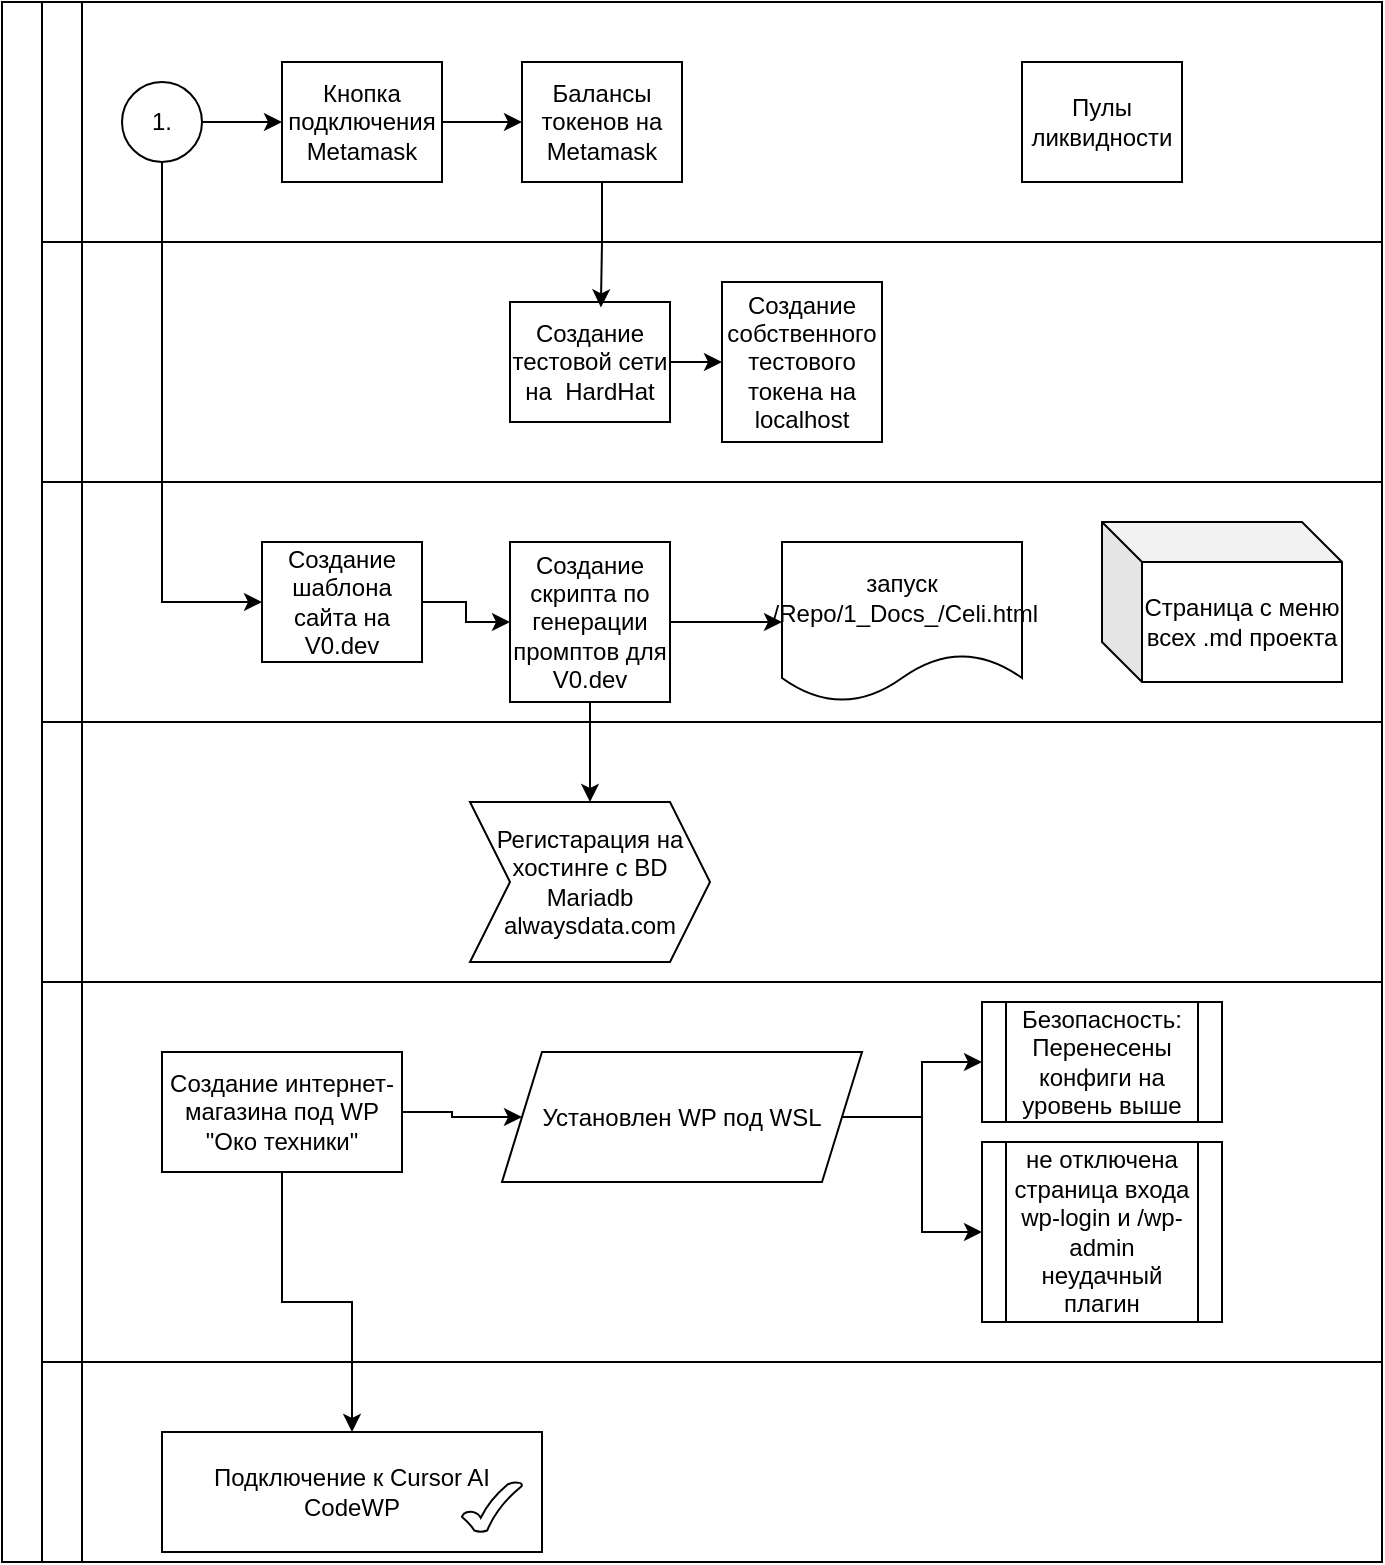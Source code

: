 <mxfile version="26.2.14">
  <diagram name="Страница — 1" id="gWu8K9t5HJfV-4QjmjIE">
    <mxGraphModel dx="772" dy="560" grid="1" gridSize="10" guides="1" tooltips="1" connect="1" arrows="1" fold="1" page="1" pageScale="1" pageWidth="827" pageHeight="1169" math="0" shadow="0">
      <root>
        <mxCell id="0" />
        <mxCell id="1" parent="0" />
        <mxCell id="lYoupmjdc9CDtrk6pOzM-1" value="" style="swimlane;html=1;childLayout=stackLayout;resizeParent=1;resizeParentMax=0;horizontal=0;startSize=20;horizontalStack=0;" parent="1" vertex="1">
          <mxGeometry x="120" y="160" width="690" height="780" as="geometry" />
        </mxCell>
        <mxCell id="lYoupmjdc9CDtrk6pOzM-2" value="" style="swimlane;html=1;startSize=20;horizontal=0;" parent="lYoupmjdc9CDtrk6pOzM-1" vertex="1">
          <mxGeometry x="20" width="670" height="120" as="geometry" />
        </mxCell>
        <mxCell id="lYoupmjdc9CDtrk6pOzM-3" style="edgeStyle=orthogonalEdgeStyle;rounded=0;orthogonalLoop=1;jettySize=auto;html=1;exitX=1;exitY=0.5;exitDx=0;exitDy=0;entryX=0;entryY=0.5;entryDx=0;entryDy=0;" parent="lYoupmjdc9CDtrk6pOzM-2" source="lYoupmjdc9CDtrk6pOzM-4" target="lYoupmjdc9CDtrk6pOzM-6" edge="1">
          <mxGeometry relative="1" as="geometry" />
        </mxCell>
        <mxCell id="lYoupmjdc9CDtrk6pOzM-4" value="1." style="ellipse;whiteSpace=wrap;html=1;" parent="lYoupmjdc9CDtrk6pOzM-2" vertex="1">
          <mxGeometry x="40" y="40" width="40" height="40" as="geometry" />
        </mxCell>
        <mxCell id="lYoupmjdc9CDtrk6pOzM-5" style="edgeStyle=orthogonalEdgeStyle;rounded=0;orthogonalLoop=1;jettySize=auto;html=1;exitX=1;exitY=0.5;exitDx=0;exitDy=0;" parent="lYoupmjdc9CDtrk6pOzM-2" source="lYoupmjdc9CDtrk6pOzM-6" target="lYoupmjdc9CDtrk6pOzM-7" edge="1">
          <mxGeometry relative="1" as="geometry" />
        </mxCell>
        <mxCell id="lYoupmjdc9CDtrk6pOzM-6" value="&lt;div&gt;Кнопка подключения Metamask&lt;/div&gt;" style="rounded=0;whiteSpace=wrap;html=1;fontFamily=Helvetica;fontSize=12;fontColor=#000000;align=center;" parent="lYoupmjdc9CDtrk6pOzM-2" vertex="1">
          <mxGeometry x="120" y="30" width="80" height="60" as="geometry" />
        </mxCell>
        <mxCell id="lYoupmjdc9CDtrk6pOzM-7" value="Балансы токенов на Metamask" style="rounded=0;whiteSpace=wrap;html=1;fontFamily=Helvetica;fontSize=12;fontColor=#000000;align=center;" parent="lYoupmjdc9CDtrk6pOzM-2" vertex="1">
          <mxGeometry x="240" y="30" width="80" height="60" as="geometry" />
        </mxCell>
        <mxCell id="lYoupmjdc9CDtrk6pOzM-8" value="Пулы ликвидности" style="rounded=0;whiteSpace=wrap;html=1;fontFamily=Helvetica;fontSize=12;fontColor=#000000;align=center;" parent="lYoupmjdc9CDtrk6pOzM-2" vertex="1">
          <mxGeometry x="490" y="30" width="80" height="60" as="geometry" />
        </mxCell>
        <mxCell id="lYoupmjdc9CDtrk6pOzM-9" value="" style="swimlane;html=1;startSize=20;horizontal=0;" parent="lYoupmjdc9CDtrk6pOzM-1" vertex="1">
          <mxGeometry x="20" y="120" width="670" height="120" as="geometry" />
        </mxCell>
        <mxCell id="lYoupmjdc9CDtrk6pOzM-10" style="edgeStyle=orthogonalEdgeStyle;rounded=0;orthogonalLoop=1;jettySize=auto;html=1;exitX=1;exitY=0.5;exitDx=0;exitDy=0;entryX=0;entryY=0.5;entryDx=0;entryDy=0;" parent="lYoupmjdc9CDtrk6pOzM-9" source="lYoupmjdc9CDtrk6pOzM-11" target="lYoupmjdc9CDtrk6pOzM-12" edge="1">
          <mxGeometry relative="1" as="geometry" />
        </mxCell>
        <mxCell id="lYoupmjdc9CDtrk6pOzM-11" value="&lt;div&gt;Создание тестовой сети на&amp;nbsp; HardHat&lt;/div&gt;" style="rounded=0;whiteSpace=wrap;html=1;fontFamily=Helvetica;fontSize=12;fontColor=#000000;align=center;" parent="lYoupmjdc9CDtrk6pOzM-9" vertex="1">
          <mxGeometry x="234" y="30" width="80" height="60" as="geometry" />
        </mxCell>
        <mxCell id="lYoupmjdc9CDtrk6pOzM-12" value="&lt;div&gt;Создание собственного тестового токена на localhost&lt;/div&gt;" style="rounded=0;whiteSpace=wrap;html=1;fontFamily=Helvetica;fontSize=12;fontColor=#000000;align=center;" parent="lYoupmjdc9CDtrk6pOzM-9" vertex="1">
          <mxGeometry x="340" y="20" width="80" height="80" as="geometry" />
        </mxCell>
        <mxCell id="lYoupmjdc9CDtrk6pOzM-13" value="" style="swimlane;html=1;startSize=20;horizontal=0;" parent="lYoupmjdc9CDtrk6pOzM-1" vertex="1">
          <mxGeometry x="20" y="240" width="670" height="120" as="geometry">
            <mxRectangle x="20" y="240" width="670" height="40" as="alternateBounds" />
          </mxGeometry>
        </mxCell>
        <mxCell id="iJAc0vFVMv0zGBcjjszw-5" style="edgeStyle=orthogonalEdgeStyle;rounded=0;orthogonalLoop=1;jettySize=auto;html=1;exitX=1;exitY=0.5;exitDx=0;exitDy=0;entryX=0;entryY=0.5;entryDx=0;entryDy=0;" parent="lYoupmjdc9CDtrk6pOzM-13" source="iJAc0vFVMv0zGBcjjszw-1" target="iJAc0vFVMv0zGBcjjszw-2" edge="1">
          <mxGeometry relative="1" as="geometry" />
        </mxCell>
        <mxCell id="iJAc0vFVMv0zGBcjjszw-1" value="&lt;div&gt;Создание шаблона сайта на V0.dev&lt;/div&gt;" style="rounded=0;whiteSpace=wrap;html=1;fontFamily=Helvetica;fontSize=12;fontColor=#000000;align=center;" parent="lYoupmjdc9CDtrk6pOzM-13" vertex="1">
          <mxGeometry x="110" y="30" width="80" height="60" as="geometry" />
        </mxCell>
        <mxCell id="iJAc0vFVMv0zGBcjjszw-9" style="edgeStyle=orthogonalEdgeStyle;rounded=0;orthogonalLoop=1;jettySize=auto;html=1;exitX=1;exitY=0.5;exitDx=0;exitDy=0;entryX=0;entryY=0.5;entryDx=0;entryDy=0;" parent="lYoupmjdc9CDtrk6pOzM-13" source="iJAc0vFVMv0zGBcjjszw-2" target="iJAc0vFVMv0zGBcjjszw-7" edge="1">
          <mxGeometry relative="1" as="geometry" />
        </mxCell>
        <mxCell id="iJAc0vFVMv0zGBcjjszw-2" value="&lt;div&gt;Создание скрипта по генерации промптов для V0.dev&lt;/div&gt;" style="rounded=0;whiteSpace=wrap;html=1;fontFamily=Helvetica;fontSize=12;fontColor=#000000;align=center;" parent="lYoupmjdc9CDtrk6pOzM-13" vertex="1">
          <mxGeometry x="234" y="30" width="80" height="80" as="geometry" />
        </mxCell>
        <mxCell id="iJAc0vFVMv0zGBcjjszw-7" value="запуск ./Repo/1_Docs_/Celi.html" style="shape=document;whiteSpace=wrap;html=1;boundedLbl=1;" parent="lYoupmjdc9CDtrk6pOzM-13" vertex="1">
          <mxGeometry x="370" y="30" width="120" height="80" as="geometry" />
        </mxCell>
        <mxCell id="iJAc0vFVMv0zGBcjjszw-11" value="Страница с меню всех .md проекта" style="shape=cube;whiteSpace=wrap;html=1;boundedLbl=1;backgroundOutline=1;darkOpacity=0.05;darkOpacity2=0.1;" parent="lYoupmjdc9CDtrk6pOzM-13" vertex="1">
          <mxGeometry x="530" y="20" width="120" height="80" as="geometry" />
        </mxCell>
        <mxCell id="lYoupmjdc9CDtrk6pOzM-14" style="edgeStyle=orthogonalEdgeStyle;rounded=0;orthogonalLoop=1;jettySize=auto;html=1;exitX=0.5;exitY=1;exitDx=0;exitDy=0;entryX=0.568;entryY=0.045;entryDx=0;entryDy=0;entryPerimeter=0;" parent="lYoupmjdc9CDtrk6pOzM-1" source="lYoupmjdc9CDtrk6pOzM-7" target="lYoupmjdc9CDtrk6pOzM-11" edge="1">
          <mxGeometry relative="1" as="geometry" />
        </mxCell>
        <mxCell id="iJAc0vFVMv0zGBcjjszw-4" style="edgeStyle=orthogonalEdgeStyle;rounded=0;orthogonalLoop=1;jettySize=auto;html=1;exitX=0.5;exitY=1;exitDx=0;exitDy=0;entryX=0;entryY=0.5;entryDx=0;entryDy=0;" parent="lYoupmjdc9CDtrk6pOzM-1" source="lYoupmjdc9CDtrk6pOzM-4" target="iJAc0vFVMv0zGBcjjszw-1" edge="1">
          <mxGeometry relative="1" as="geometry" />
        </mxCell>
        <mxCell id="iJAc0vFVMv0zGBcjjszw-12" value="" style="swimlane;html=1;startSize=20;horizontal=0;" parent="lYoupmjdc9CDtrk6pOzM-1" vertex="1">
          <mxGeometry x="20" y="360" width="670" height="130" as="geometry">
            <mxRectangle x="20" y="240" width="670" height="40" as="alternateBounds" />
          </mxGeometry>
        </mxCell>
        <mxCell id="XrCba2wyK-qPHOCUl-fH-1" value="" style="swimlane;html=1;startSize=20;horizontal=0;" vertex="1" parent="lYoupmjdc9CDtrk6pOzM-1">
          <mxGeometry x="20" y="490" width="670" height="190" as="geometry">
            <mxRectangle x="20" y="240" width="670" height="40" as="alternateBounds" />
          </mxGeometry>
        </mxCell>
        <mxCell id="XrCba2wyK-qPHOCUl-fH-7" style="edgeStyle=orthogonalEdgeStyle;rounded=0;orthogonalLoop=1;jettySize=auto;html=1;exitX=1;exitY=0.5;exitDx=0;exitDy=0;entryX=0;entryY=0.5;entryDx=0;entryDy=0;" edge="1" parent="XrCba2wyK-qPHOCUl-fH-1" source="XrCba2wyK-qPHOCUl-fH-2" target="XrCba2wyK-qPHOCUl-fH-6">
          <mxGeometry relative="1" as="geometry" />
        </mxCell>
        <mxCell id="XrCba2wyK-qPHOCUl-fH-2" value="Создание интернет-магазина под WP&lt;br&gt;&quot;Око техники&quot;" style="rounded=0;whiteSpace=wrap;html=1;" vertex="1" parent="XrCba2wyK-qPHOCUl-fH-1">
          <mxGeometry x="60" y="35" width="120" height="60" as="geometry" />
        </mxCell>
        <mxCell id="XrCba2wyK-qPHOCUl-fH-11" style="edgeStyle=orthogonalEdgeStyle;rounded=0;orthogonalLoop=1;jettySize=auto;html=1;exitX=1;exitY=0.5;exitDx=0;exitDy=0;entryX=0;entryY=0.5;entryDx=0;entryDy=0;" edge="1" parent="XrCba2wyK-qPHOCUl-fH-1" source="XrCba2wyK-qPHOCUl-fH-6" target="XrCba2wyK-qPHOCUl-fH-10">
          <mxGeometry relative="1" as="geometry" />
        </mxCell>
        <mxCell id="XrCba2wyK-qPHOCUl-fH-13" style="edgeStyle=orthogonalEdgeStyle;rounded=0;orthogonalLoop=1;jettySize=auto;html=1;exitX=1;exitY=0.5;exitDx=0;exitDy=0;entryX=0;entryY=0.5;entryDx=0;entryDy=0;" edge="1" parent="XrCba2wyK-qPHOCUl-fH-1" source="XrCba2wyK-qPHOCUl-fH-6" target="XrCba2wyK-qPHOCUl-fH-12">
          <mxGeometry relative="1" as="geometry" />
        </mxCell>
        <mxCell id="XrCba2wyK-qPHOCUl-fH-6" value="Установлен WP под WSL" style="shape=parallelogram;perimeter=parallelogramPerimeter;whiteSpace=wrap;html=1;fixedSize=1;" vertex="1" parent="XrCba2wyK-qPHOCUl-fH-1">
          <mxGeometry x="230" y="35" width="180" height="65" as="geometry" />
        </mxCell>
        <mxCell id="XrCba2wyK-qPHOCUl-fH-10" value="Безопасность:&lt;br&gt;Перенесены конфиги на уровень выше " style="shape=process;whiteSpace=wrap;html=1;backgroundOutline=1;" vertex="1" parent="XrCba2wyK-qPHOCUl-fH-1">
          <mxGeometry x="470" y="10" width="120" height="60" as="geometry" />
        </mxCell>
        <mxCell id="XrCba2wyK-qPHOCUl-fH-12" value="&lt;div&gt;не отключена страница входа wp-login и /wp-admin&lt;/div&gt;&lt;div&gt;неудачный плагин&lt;/div&gt;" style="shape=process;whiteSpace=wrap;html=1;backgroundOutline=1;" vertex="1" parent="XrCba2wyK-qPHOCUl-fH-1">
          <mxGeometry x="470" y="80" width="120" height="90" as="geometry" />
        </mxCell>
        <mxCell id="XrCba2wyK-qPHOCUl-fH-5" style="edgeStyle=orthogonalEdgeStyle;rounded=0;orthogonalLoop=1;jettySize=auto;html=1;exitX=0.5;exitY=1;exitDx=0;exitDy=0;entryX=0.5;entryY=0;entryDx=0;entryDy=0;" edge="1" parent="lYoupmjdc9CDtrk6pOzM-1" source="XrCba2wyK-qPHOCUl-fH-2" target="XrCba2wyK-qPHOCUl-fH-4">
          <mxGeometry relative="1" as="geometry" />
        </mxCell>
        <mxCell id="XrCba2wyK-qPHOCUl-fH-3" value="" style="swimlane;html=1;startSize=20;horizontal=0;" vertex="1" parent="lYoupmjdc9CDtrk6pOzM-1">
          <mxGeometry x="20" y="680" width="670" height="100" as="geometry">
            <mxRectangle x="20" y="240" width="670" height="40" as="alternateBounds" />
          </mxGeometry>
        </mxCell>
        <mxCell id="XrCba2wyK-qPHOCUl-fH-9" value="" style="group" vertex="1" connectable="0" parent="XrCba2wyK-qPHOCUl-fH-3">
          <mxGeometry x="60" y="35" width="190" height="60" as="geometry" />
        </mxCell>
        <mxCell id="XrCba2wyK-qPHOCUl-fH-4" value="Подключение к Cursor AI CodeWP" style="rounded=0;whiteSpace=wrap;html=1;" vertex="1" parent="XrCba2wyK-qPHOCUl-fH-9">
          <mxGeometry width="190" height="60" as="geometry" />
        </mxCell>
        <mxCell id="XrCba2wyK-qPHOCUl-fH-8" value="" style="verticalLabelPosition=bottom;verticalAlign=top;html=1;shape=mxgraph.basic.tick" vertex="1" parent="XrCba2wyK-qPHOCUl-fH-9">
          <mxGeometry x="150" y="25" width="30" height="25" as="geometry" />
        </mxCell>
        <mxCell id="iJAc0vFVMv0zGBcjjszw-3" value="Регистарация на хостинге с BD Mariadb alwaysdata.com" style="shape=step;perimeter=stepPerimeter;whiteSpace=wrap;html=1;fixedSize=1;" parent="1" vertex="1">
          <mxGeometry x="354" y="560" width="120" height="80" as="geometry" />
        </mxCell>
        <mxCell id="iJAc0vFVMv0zGBcjjszw-6" style="edgeStyle=orthogonalEdgeStyle;rounded=0;orthogonalLoop=1;jettySize=auto;html=1;exitX=0.5;exitY=1;exitDx=0;exitDy=0;entryX=0.5;entryY=0;entryDx=0;entryDy=0;" parent="1" source="iJAc0vFVMv0zGBcjjszw-2" target="iJAc0vFVMv0zGBcjjszw-3" edge="1">
          <mxGeometry relative="1" as="geometry" />
        </mxCell>
      </root>
    </mxGraphModel>
  </diagram>
</mxfile>
